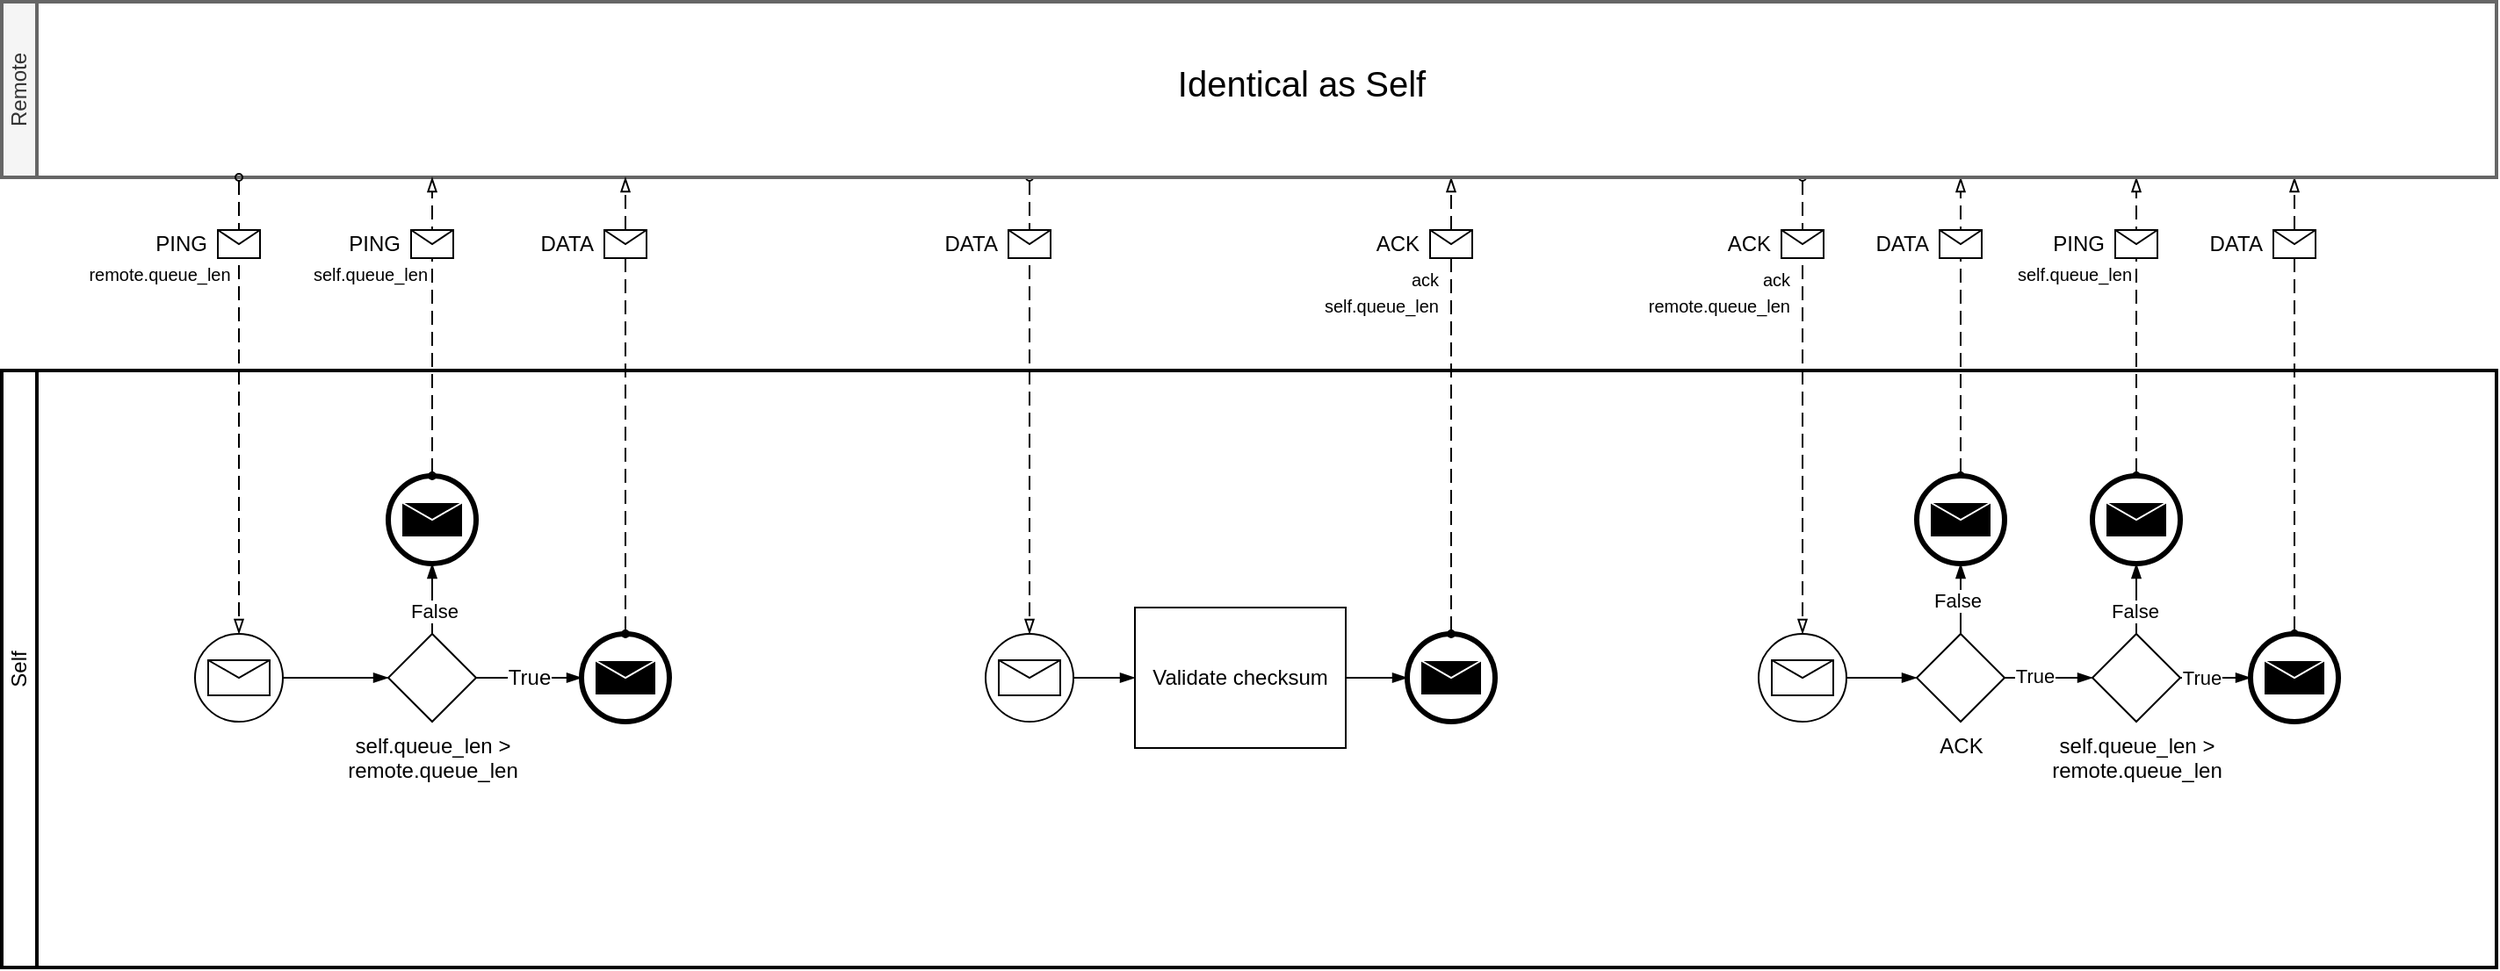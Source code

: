 <mxfile version="26.1.1">
  <diagram name="Page-1" id="wAn8pDLPocepP48V1Mxn">
    <mxGraphModel dx="2049" dy="1126" grid="1" gridSize="10" guides="1" tooltips="1" connect="1" arrows="1" fold="1" page="1" pageScale="1" pageWidth="827" pageHeight="1169" math="0" shadow="0">
      <root>
        <mxCell id="0" />
        <mxCell id="1" parent="0" />
        <mxCell id="WtBFHhi0PgVP8KBd7T6o-1" value="Self" style="swimlane;html=1;startSize=20;fontStyle=0;collapsible=0;horizontal=0;swimlaneLine=1;swimlaneFillColor=#ffffff;strokeWidth=2;whiteSpace=wrap;" vertex="1" parent="1">
          <mxGeometry x="60" y="340" width="1420" height="340" as="geometry" />
        </mxCell>
        <mxCell id="WtBFHhi0PgVP8KBd7T6o-32" value="" style="edgeStyle=elbowEdgeStyle;fontSize=12;html=1;endArrow=blockThin;endFill=1;rounded=0;" edge="1" parent="WtBFHhi0PgVP8KBd7T6o-1" source="WtBFHhi0PgVP8KBd7T6o-27" target="WtBFHhi0PgVP8KBd7T6o-31">
          <mxGeometry width="160" relative="1" as="geometry">
            <mxPoint x="540" y="90" as="sourcePoint" />
            <mxPoint x="700" y="90" as="targetPoint" />
          </mxGeometry>
        </mxCell>
        <mxCell id="WtBFHhi0PgVP8KBd7T6o-37" value="" style="edgeStyle=elbowEdgeStyle;fontSize=12;html=1;endArrow=blockThin;endFill=1;rounded=0;" edge="1" parent="WtBFHhi0PgVP8KBd7T6o-1" source="WtBFHhi0PgVP8KBd7T6o-31" target="WtBFHhi0PgVP8KBd7T6o-34">
          <mxGeometry width="160" relative="1" as="geometry">
            <mxPoint x="430" y="80" as="sourcePoint" />
            <mxPoint x="590" y="80" as="targetPoint" />
          </mxGeometry>
        </mxCell>
        <mxCell id="WtBFHhi0PgVP8KBd7T6o-48" value="" style="edgeStyle=elbowEdgeStyle;fontSize=12;html=1;endArrow=blockThin;endFill=1;rounded=0;entryX=0;entryY=0.5;entryDx=0;entryDy=0;entryPerimeter=0;" edge="1" parent="WtBFHhi0PgVP8KBd7T6o-1" source="WtBFHhi0PgVP8KBd7T6o-38" target="WtBFHhi0PgVP8KBd7T6o-41">
          <mxGeometry width="160" relative="1" as="geometry">
            <mxPoint x="900" y="60" as="sourcePoint" />
            <mxPoint x="1060" y="60" as="targetPoint" />
          </mxGeometry>
        </mxCell>
        <mxCell id="WtBFHhi0PgVP8KBd7T6o-50" value="" style="edgeStyle=elbowEdgeStyle;fontSize=12;html=1;endArrow=blockThin;endFill=1;rounded=0;exitX=0.5;exitY=0;exitDx=0;exitDy=0;exitPerimeter=0;" edge="1" parent="WtBFHhi0PgVP8KBd7T6o-1" source="WtBFHhi0PgVP8KBd7T6o-41" target="WtBFHhi0PgVP8KBd7T6o-42">
          <mxGeometry width="160" relative="1" as="geometry">
            <mxPoint x="900" y="60" as="sourcePoint" />
            <mxPoint x="1060" y="60" as="targetPoint" />
          </mxGeometry>
        </mxCell>
        <mxCell id="WtBFHhi0PgVP8KBd7T6o-61" value="False" style="edgeLabel;html=1;align=center;verticalAlign=middle;resizable=0;points=[];" vertex="1" connectable="0" parent="WtBFHhi0PgVP8KBd7T6o-50">
          <mxGeometry x="-0.033" y="2" relative="1" as="geometry">
            <mxPoint as="offset" />
          </mxGeometry>
        </mxCell>
        <mxCell id="WtBFHhi0PgVP8KBd7T6o-51" value="" style="edgeStyle=elbowEdgeStyle;fontSize=12;html=1;endArrow=blockThin;endFill=1;rounded=0;exitX=0.5;exitY=0;exitDx=0;exitDy=0;exitPerimeter=0;" edge="1" parent="WtBFHhi0PgVP8KBd7T6o-1" source="WtBFHhi0PgVP8KBd7T6o-43" target="WtBFHhi0PgVP8KBd7T6o-45">
          <mxGeometry width="160" relative="1" as="geometry">
            <mxPoint x="900" y="60" as="sourcePoint" />
            <mxPoint x="1060" y="60" as="targetPoint" />
          </mxGeometry>
        </mxCell>
        <mxCell id="WtBFHhi0PgVP8KBd7T6o-63" value="False" style="edgeLabel;html=1;align=center;verticalAlign=middle;resizable=0;points=[];" vertex="1" connectable="0" parent="WtBFHhi0PgVP8KBd7T6o-51">
          <mxGeometry x="-0.342" y="1" relative="1" as="geometry">
            <mxPoint as="offset" />
          </mxGeometry>
        </mxCell>
        <mxCell id="WtBFHhi0PgVP8KBd7T6o-52" value="" style="edgeStyle=elbowEdgeStyle;fontSize=12;html=1;endArrow=blockThin;endFill=1;rounded=0;exitX=1;exitY=0.5;exitDx=0;exitDy=0;exitPerimeter=0;elbow=horizontal;" edge="1" parent="WtBFHhi0PgVP8KBd7T6o-1" source="WtBFHhi0PgVP8KBd7T6o-43" target="WtBFHhi0PgVP8KBd7T6o-47">
          <mxGeometry width="160" relative="1" as="geometry">
            <mxPoint x="900" y="60" as="sourcePoint" />
            <mxPoint x="1060" y="60" as="targetPoint" />
          </mxGeometry>
        </mxCell>
        <mxCell id="WtBFHhi0PgVP8KBd7T6o-64" value="True" style="edgeLabel;html=1;align=center;verticalAlign=middle;resizable=0;points=[];" vertex="1" connectable="0" parent="WtBFHhi0PgVP8KBd7T6o-52">
          <mxGeometry x="-0.436" relative="1" as="geometry">
            <mxPoint as="offset" />
          </mxGeometry>
        </mxCell>
        <mxCell id="WtBFHhi0PgVP8KBd7T6o-28" value="" style="endArrow=blockThin;html=1;labelPosition=left;verticalLabelPosition=middle;align=right;verticalAlign=middle;dashed=1;dashPattern=8 4;endFill=0;startArrow=oval;startFill=0;endSize=6;startSize=4;rounded=0;" edge="1" parent="WtBFHhi0PgVP8KBd7T6o-1" target="WtBFHhi0PgVP8KBd7T6o-27">
          <mxGeometry relative="1" as="geometry">
            <mxPoint x="585" y="-110" as="sourcePoint" />
            <mxPoint x="640" y="130" as="targetPoint" />
          </mxGeometry>
        </mxCell>
        <mxCell id="WtBFHhi0PgVP8KBd7T6o-29" value="DATA" style="shape=message;html=1;outlineConnect=0;labelPosition=left;verticalLabelPosition=middle;align=right;verticalAlign=middle;spacingRight=5;labelBackgroundColor=#ffffff;" vertex="1" parent="WtBFHhi0PgVP8KBd7T6o-28">
          <mxGeometry width="24" height="16" relative="1" as="geometry">
            <mxPoint x="-12" y="-100" as="offset" />
          </mxGeometry>
        </mxCell>
        <mxCell id="WtBFHhi0PgVP8KBd7T6o-27" value="&lt;div&gt;&lt;br&gt;&lt;/div&gt;" style="points=[[0.145,0.145,0],[0.5,0,0],[0.855,0.145,0],[1,0.5,0],[0.855,0.855,0],[0.5,1,0],[0.145,0.855,0],[0,0.5,0]];shape=mxgraph.bpmn.event;html=1;verticalLabelPosition=bottom;labelBackgroundColor=#ffffff;verticalAlign=top;align=center;perimeter=ellipsePerimeter;outlineConnect=0;aspect=fixed;outline=standard;symbol=message;" vertex="1" parent="WtBFHhi0PgVP8KBd7T6o-1">
          <mxGeometry x="560" y="150" width="50" height="50" as="geometry" />
        </mxCell>
        <mxCell id="WtBFHhi0PgVP8KBd7T6o-31" value="Validate checksum" style="points=[[0.25,0,0],[0.5,0,0],[0.75,0,0],[1,0.25,0],[1,0.5,0],[1,0.75,0],[0.75,1,0],[0.5,1,0],[0.25,1,0],[0,0.75,0],[0,0.5,0],[0,0.25,0]];shape=mxgraph.bpmn.task2;whiteSpace=wrap;rectStyle=rounded;size=10;html=1;container=1;expand=0;collapsible=0;taskMarker=abstract;" vertex="1" parent="WtBFHhi0PgVP8KBd7T6o-1">
          <mxGeometry x="645" y="135" width="120" height="80" as="geometry" />
        </mxCell>
        <mxCell id="WtBFHhi0PgVP8KBd7T6o-34" value="" style="points=[[0.145,0.145,0],[0.5,0,0],[0.855,0.145,0],[1,0.5,0],[0.855,0.855,0],[0.5,1,0],[0.145,0.855,0],[0,0.5,0]];shape=mxgraph.bpmn.event;html=1;verticalLabelPosition=bottom;labelBackgroundColor=#ffffff;verticalAlign=top;align=center;perimeter=ellipsePerimeter;outlineConnect=0;aspect=fixed;outline=end;symbol=message;" vertex="1" parent="WtBFHhi0PgVP8KBd7T6o-1">
          <mxGeometry x="800" y="150" width="50" height="50" as="geometry" />
        </mxCell>
        <mxCell id="WtBFHhi0PgVP8KBd7T6o-35" value="" style="endArrow=blockThin;html=1;labelPosition=left;verticalLabelPosition=middle;align=right;verticalAlign=middle;dashed=1;dashPattern=8 4;endFill=0;startArrow=oval;startFill=0;endSize=6;startSize=4;rounded=0;" edge="1" parent="WtBFHhi0PgVP8KBd7T6o-1" source="WtBFHhi0PgVP8KBd7T6o-34">
          <mxGeometry relative="1" as="geometry">
            <mxPoint x="590" y="80" as="sourcePoint" />
            <mxPoint x="825" y="-110" as="targetPoint" />
          </mxGeometry>
        </mxCell>
        <mxCell id="WtBFHhi0PgVP8KBd7T6o-36" value="ACK" style="shape=message;html=1;outlineConnect=0;labelPosition=left;verticalLabelPosition=middle;align=right;verticalAlign=middle;spacingRight=5;labelBackgroundColor=#ffffff;" vertex="1" parent="WtBFHhi0PgVP8KBd7T6o-35">
          <mxGeometry width="24" height="16" relative="1" as="geometry">
            <mxPoint x="-12" y="-100" as="offset" />
          </mxGeometry>
        </mxCell>
        <mxCell id="WtBFHhi0PgVP8KBd7T6o-39" value="" style="endArrow=blockThin;html=1;labelPosition=left;verticalLabelPosition=middle;align=right;verticalAlign=middle;dashed=1;dashPattern=8 4;endFill=0;startArrow=oval;startFill=0;endSize=6;startSize=4;rounded=0;" edge="1" parent="WtBFHhi0PgVP8KBd7T6o-1" target="WtBFHhi0PgVP8KBd7T6o-38">
          <mxGeometry relative="1" as="geometry">
            <mxPoint x="1025" y="-110" as="sourcePoint" />
            <mxPoint x="1070" y="140" as="targetPoint" />
          </mxGeometry>
        </mxCell>
        <mxCell id="WtBFHhi0PgVP8KBd7T6o-40" value="ACK" style="shape=message;html=1;outlineConnect=0;labelPosition=left;verticalLabelPosition=middle;align=right;verticalAlign=middle;spacingRight=5;labelBackgroundColor=#ffffff;" vertex="1" parent="WtBFHhi0PgVP8KBd7T6o-39">
          <mxGeometry width="24" height="16" relative="1" as="geometry">
            <mxPoint x="-12" y="-100" as="offset" />
          </mxGeometry>
        </mxCell>
        <mxCell id="WtBFHhi0PgVP8KBd7T6o-57" value="" style="endArrow=blockThin;html=1;labelPosition=left;verticalLabelPosition=middle;align=right;verticalAlign=middle;dashed=1;dashPattern=8 4;endFill=0;startArrow=oval;startFill=0;endSize=6;startSize=4;rounded=0;" edge="1" parent="WtBFHhi0PgVP8KBd7T6o-1" source="WtBFHhi0PgVP8KBd7T6o-42">
          <mxGeometry relative="1" as="geometry">
            <mxPoint x="1070" y="110" as="sourcePoint" />
            <mxPoint x="1115" y="-110" as="targetPoint" />
          </mxGeometry>
        </mxCell>
        <mxCell id="WtBFHhi0PgVP8KBd7T6o-58" value="DATA" style="shape=message;html=1;outlineConnect=0;labelPosition=left;verticalLabelPosition=middle;align=right;verticalAlign=middle;spacingRight=5;labelBackgroundColor=#ffffff;" vertex="1" parent="WtBFHhi0PgVP8KBd7T6o-57">
          <mxGeometry width="24" height="16" relative="1" as="geometry">
            <mxPoint x="-12" y="-55" as="offset" />
          </mxGeometry>
        </mxCell>
        <mxCell id="WtBFHhi0PgVP8KBd7T6o-53" value="" style="endArrow=blockThin;html=1;labelPosition=left;verticalLabelPosition=middle;align=right;verticalAlign=middle;dashed=1;dashPattern=8 4;endFill=0;startArrow=oval;startFill=0;endSize=6;startSize=4;rounded=0;" edge="1" parent="WtBFHhi0PgVP8KBd7T6o-1" source="WtBFHhi0PgVP8KBd7T6o-45">
          <mxGeometry relative="1" as="geometry">
            <mxPoint x="1250" y="20" as="sourcePoint" />
            <mxPoint x="1215" y="-110" as="targetPoint" />
          </mxGeometry>
        </mxCell>
        <mxCell id="WtBFHhi0PgVP8KBd7T6o-54" value="PING" style="shape=message;html=1;outlineConnect=0;labelPosition=left;verticalLabelPosition=middle;align=right;verticalAlign=middle;spacingRight=5;labelBackgroundColor=#ffffff;" vertex="1" parent="WtBFHhi0PgVP8KBd7T6o-53">
          <mxGeometry width="24" height="16" relative="1" as="geometry">
            <mxPoint x="-12" y="-55" as="offset" />
          </mxGeometry>
        </mxCell>
        <mxCell id="WtBFHhi0PgVP8KBd7T6o-55" value="" style="endArrow=blockThin;html=1;labelPosition=left;verticalLabelPosition=middle;align=right;verticalAlign=middle;dashed=1;dashPattern=8 4;endFill=0;startArrow=oval;startFill=0;endSize=6;startSize=4;rounded=0;" edge="1" parent="WtBFHhi0PgVP8KBd7T6o-1" source="WtBFHhi0PgVP8KBd7T6o-47">
          <mxGeometry relative="1" as="geometry">
            <mxPoint x="1390" y="120" as="sourcePoint" />
            <mxPoint x="1305" y="-110" as="targetPoint" />
          </mxGeometry>
        </mxCell>
        <mxCell id="WtBFHhi0PgVP8KBd7T6o-56" value="DATA" style="shape=message;html=1;outlineConnect=0;labelPosition=left;verticalLabelPosition=middle;align=right;verticalAlign=middle;spacingRight=5;labelBackgroundColor=#ffffff;" vertex="1" parent="WtBFHhi0PgVP8KBd7T6o-55">
          <mxGeometry width="24" height="16" relative="1" as="geometry">
            <mxPoint x="-12" y="-100" as="offset" />
          </mxGeometry>
        </mxCell>
        <mxCell id="WtBFHhi0PgVP8KBd7T6o-38" value="&lt;div&gt;&lt;br&gt;&lt;/div&gt;" style="points=[[0.145,0.145,0],[0.5,0,0],[0.855,0.145,0],[1,0.5,0],[0.855,0.855,0],[0.5,1,0],[0.145,0.855,0],[0,0.5,0]];shape=mxgraph.bpmn.event;html=1;verticalLabelPosition=bottom;labelBackgroundColor=#ffffff;verticalAlign=top;align=center;perimeter=ellipsePerimeter;outlineConnect=0;aspect=fixed;outline=standard;symbol=message;" vertex="1" parent="WtBFHhi0PgVP8KBd7T6o-1">
          <mxGeometry x="1000" y="150" width="50" height="50" as="geometry" />
        </mxCell>
        <mxCell id="WtBFHhi0PgVP8KBd7T6o-47" value="" style="points=[[0.145,0.145,0],[0.5,0,0],[0.855,0.145,0],[1,0.5,0],[0.855,0.855,0],[0.5,1,0],[0.145,0.855,0],[0,0.5,0]];shape=mxgraph.bpmn.event;html=1;verticalLabelPosition=bottom;labelBackgroundColor=#ffffff;verticalAlign=top;align=center;perimeter=ellipsePerimeter;outlineConnect=0;aspect=fixed;outline=end;symbol=message;" vertex="1" parent="WtBFHhi0PgVP8KBd7T6o-1">
          <mxGeometry x="1280" y="150" width="50" height="50" as="geometry" />
        </mxCell>
        <mxCell id="WtBFHhi0PgVP8KBd7T6o-41" value="ACK" style="points=[[0.25,0.25,0],[0.5,0,0],[0.75,0.25,0],[1,0.5,0],[0.75,0.75,0],[0.5,1,0],[0.25,0.75,0],[0,0.5,0]];shape=mxgraph.bpmn.gateway2;html=1;verticalLabelPosition=bottom;labelBackgroundColor=#ffffff;verticalAlign=top;align=center;perimeter=rhombusPerimeter;outlineConnect=0;outline=none;symbol=none;" vertex="1" parent="WtBFHhi0PgVP8KBd7T6o-1">
          <mxGeometry x="1090" y="150" width="50" height="50" as="geometry" />
        </mxCell>
        <mxCell id="WtBFHhi0PgVP8KBd7T6o-43" value="self.queue_&lt;span style=&quot;color: light-dark(rgb(0, 0, 0), rgb(255, 255, 255)); background-color: light-dark(rgb(255, 255, 255), rgb(18, 18, 18));&quot;&gt;len&amp;nbsp;&lt;/span&gt;&lt;span style=&quot;color: light-dark(rgb(0, 0, 0), rgb(255, 255, 255)); background-color: light-dark(rgb(255, 255, 255), rgb(18, 18, 18));&quot;&gt;&amp;gt;&lt;/span&gt;&lt;div&gt;&lt;span style=&quot;background-color: light-dark(rgb(255, 255, 255), rgb(18, 18, 18)); color: light-dark(rgb(0, 0, 0), rgb(255, 255, 255));&quot;&gt;remote.queue_len&lt;/span&gt;&lt;/div&gt;" style="points=[[0.25,0.25,0],[0.5,0,0],[0.75,0.25,0],[1,0.5,0],[0.75,0.75,0],[0.5,1,0],[0.25,0.75,0],[0,0.5,0]];shape=mxgraph.bpmn.gateway2;html=1;verticalLabelPosition=bottom;labelBackgroundColor=#ffffff;verticalAlign=top;align=center;perimeter=rhombusPerimeter;outlineConnect=0;outline=none;symbol=none;" vertex="1" parent="WtBFHhi0PgVP8KBd7T6o-1">
          <mxGeometry x="1190" y="150" width="50" height="50" as="geometry" />
        </mxCell>
        <mxCell id="WtBFHhi0PgVP8KBd7T6o-42" value="" style="points=[[0.145,0.145,0],[0.5,0,0],[0.855,0.145,0],[1,0.5,0],[0.855,0.855,0],[0.5,1,0],[0.145,0.855,0],[0,0.5,0]];shape=mxgraph.bpmn.event;html=1;verticalLabelPosition=bottom;labelBackgroundColor=#ffffff;verticalAlign=top;align=center;perimeter=ellipsePerimeter;outlineConnect=0;aspect=fixed;outline=end;symbol=message;" vertex="1" parent="WtBFHhi0PgVP8KBd7T6o-1">
          <mxGeometry x="1090" y="60" width="50" height="50" as="geometry" />
        </mxCell>
        <mxCell id="WtBFHhi0PgVP8KBd7T6o-45" value="" style="points=[[0.145,0.145,0],[0.5,0,0],[0.855,0.145,0],[1,0.5,0],[0.855,0.855,0],[0.5,1,0],[0.145,0.855,0],[0,0.5,0]];shape=mxgraph.bpmn.event;html=1;verticalLabelPosition=bottom;labelBackgroundColor=#ffffff;verticalAlign=top;align=center;perimeter=ellipsePerimeter;outlineConnect=0;aspect=fixed;outline=end;symbol=message;" vertex="1" parent="WtBFHhi0PgVP8KBd7T6o-1">
          <mxGeometry x="1190" y="60" width="50" height="50" as="geometry" />
        </mxCell>
        <mxCell id="WtBFHhi0PgVP8KBd7T6o-3" value="&lt;div&gt;&lt;br&gt;&lt;/div&gt;" style="points=[[0.145,0.145,0],[0.5,0,0],[0.855,0.145,0],[1,0.5,0],[0.855,0.855,0],[0.5,1,0],[0.145,0.855,0],[0,0.5,0]];shape=mxgraph.bpmn.event;html=1;verticalLabelPosition=bottom;labelBackgroundColor=#ffffff;verticalAlign=top;align=center;perimeter=ellipsePerimeter;outlineConnect=0;aspect=fixed;outline=standard;symbol=message;" vertex="1" parent="WtBFHhi0PgVP8KBd7T6o-1">
          <mxGeometry x="110" y="150" width="50" height="50" as="geometry" />
        </mxCell>
        <mxCell id="WtBFHhi0PgVP8KBd7T6o-8" value="self.queue_&lt;span style=&quot;background-color: light-dark(rgb(255, 255, 255), rgb(18, 18, 18)); color: light-dark(rgb(0, 0, 0), rgb(255, 255, 255));&quot;&gt;len&amp;nbsp;&lt;/span&gt;&lt;span style=&quot;color: light-dark(rgb(0, 0, 0), rgb(255, 255, 255)); background-color: light-dark(rgb(255, 255, 255), rgb(18, 18, 18));&quot;&gt;&amp;gt;&lt;/span&gt;&lt;div&gt;&lt;div&gt;&lt;span style=&quot;background-color: light-dark(rgb(255, 255, 255), rgb(18, 18, 18)); color: light-dark(rgb(0, 0, 0), rgb(255, 255, 255));&quot;&gt;remote.queue_len&lt;/span&gt;&lt;/div&gt;&lt;/div&gt;" style="points=[[0.25,0.25,0],[0.5,0,0],[0.75,0.25,0],[1,0.5,0],[0.75,0.75,0],[0.5,1,0],[0.25,0.75,0],[0,0.5,0]];shape=mxgraph.bpmn.gateway2;html=1;verticalLabelPosition=bottom;labelBackgroundColor=#ffffff;verticalAlign=top;align=center;perimeter=rhombusPerimeter;outlineConnect=0;outline=none;symbol=none;" vertex="1" parent="WtBFHhi0PgVP8KBd7T6o-1">
          <mxGeometry x="220" y="150" width="50" height="50" as="geometry" />
        </mxCell>
        <mxCell id="WtBFHhi0PgVP8KBd7T6o-13" value="" style="points=[[0.145,0.145,0],[0.5,0,0],[0.855,0.145,0],[1,0.5,0],[0.855,0.855,0],[0.5,1,0],[0.145,0.855,0],[0,0.5,0]];shape=mxgraph.bpmn.event;html=1;verticalLabelPosition=bottom;labelBackgroundColor=#ffffff;verticalAlign=top;align=center;perimeter=ellipsePerimeter;outlineConnect=0;aspect=fixed;outline=end;symbol=message;" vertex="1" parent="WtBFHhi0PgVP8KBd7T6o-1">
          <mxGeometry x="220" y="60" width="50" height="50" as="geometry" />
        </mxCell>
        <mxCell id="WtBFHhi0PgVP8KBd7T6o-16" value="" style="points=[[0.145,0.145,0],[0.5,0,0],[0.855,0.145,0],[1,0.5,0],[0.855,0.855,0],[0.5,1,0],[0.145,0.855,0],[0,0.5,0]];shape=mxgraph.bpmn.event;html=1;verticalLabelPosition=bottom;labelBackgroundColor=#ffffff;verticalAlign=top;align=center;perimeter=ellipsePerimeter;outlineConnect=0;aspect=fixed;outline=end;symbol=message;" vertex="1" parent="WtBFHhi0PgVP8KBd7T6o-1">
          <mxGeometry x="330" y="150" width="50" height="50" as="geometry" />
        </mxCell>
        <mxCell id="WtBFHhi0PgVP8KBd7T6o-11" value="" style="edgeStyle=elbowEdgeStyle;fontSize=12;html=1;endArrow=blockThin;endFill=1;rounded=0;entryX=0;entryY=0.5;entryDx=0;entryDy=0;entryPerimeter=0;" edge="1" parent="WtBFHhi0PgVP8KBd7T6o-1" source="WtBFHhi0PgVP8KBd7T6o-3" target="WtBFHhi0PgVP8KBd7T6o-8">
          <mxGeometry width="160" relative="1" as="geometry">
            <mxPoint x="160" y="100" as="sourcePoint" />
            <mxPoint x="200" y="135" as="targetPoint" />
          </mxGeometry>
        </mxCell>
        <mxCell id="WtBFHhi0PgVP8KBd7T6o-19" value="" style="edgeStyle=elbowEdgeStyle;fontSize=12;html=1;endArrow=blockThin;endFill=1;rounded=0;exitX=0.5;exitY=0;exitDx=0;exitDy=0;exitPerimeter=0;" edge="1" parent="WtBFHhi0PgVP8KBd7T6o-1" source="WtBFHhi0PgVP8KBd7T6o-8" target="WtBFHhi0PgVP8KBd7T6o-13">
          <mxGeometry width="160" relative="1" as="geometry">
            <mxPoint x="160" y="100" as="sourcePoint" />
            <mxPoint x="320" y="100" as="targetPoint" />
          </mxGeometry>
        </mxCell>
        <mxCell id="WtBFHhi0PgVP8KBd7T6o-20" value="False" style="edgeLabel;html=1;align=center;verticalAlign=middle;resizable=0;points=[];" vertex="1" connectable="0" parent="WtBFHhi0PgVP8KBd7T6o-19">
          <mxGeometry x="-0.343" y="-1" relative="1" as="geometry">
            <mxPoint as="offset" />
          </mxGeometry>
        </mxCell>
        <mxCell id="WtBFHhi0PgVP8KBd7T6o-17" value="True" style="edgeStyle=elbowEdgeStyle;fontSize=12;html=1;endArrow=blockThin;endFill=1;rounded=0;exitX=1;exitY=0.5;exitDx=0;exitDy=0;exitPerimeter=0;elbow=vertical;" edge="1" parent="WtBFHhi0PgVP8KBd7T6o-1" source="WtBFHhi0PgVP8KBd7T6o-8" target="WtBFHhi0PgVP8KBd7T6o-16">
          <mxGeometry width="160" relative="1" as="geometry">
            <mxPoint x="160" y="100" as="sourcePoint" />
            <mxPoint x="320" y="100" as="targetPoint" />
          </mxGeometry>
        </mxCell>
        <mxCell id="WtBFHhi0PgVP8KBd7T6o-49" value="" style="edgeStyle=elbowEdgeStyle;fontSize=12;html=1;endArrow=blockThin;endFill=1;rounded=0;exitX=1;exitY=0.5;exitDx=0;exitDy=0;exitPerimeter=0;entryX=0;entryY=0.5;entryDx=0;entryDy=0;entryPerimeter=0;" edge="1" parent="WtBFHhi0PgVP8KBd7T6o-1" source="WtBFHhi0PgVP8KBd7T6o-41" target="WtBFHhi0PgVP8KBd7T6o-43">
          <mxGeometry width="160" relative="1" as="geometry">
            <mxPoint x="900" y="60" as="sourcePoint" />
            <mxPoint x="950" y="135" as="targetPoint" />
          </mxGeometry>
        </mxCell>
        <mxCell id="WtBFHhi0PgVP8KBd7T6o-62" value="True" style="edgeLabel;html=1;align=center;verticalAlign=middle;resizable=0;points=[];" vertex="1" connectable="0" parent="WtBFHhi0PgVP8KBd7T6o-49">
          <mxGeometry x="-0.339" y="1" relative="1" as="geometry">
            <mxPoint as="offset" />
          </mxGeometry>
        </mxCell>
        <mxCell id="WtBFHhi0PgVP8KBd7T6o-2" value="Remote" style="swimlane;html=1;startSize=20;fontStyle=0;collapsible=0;horizontal=0;swimlaneLine=1;swimlaneFillColor=#ffffff;strokeWidth=2;whiteSpace=wrap;fillColor=#f5f5f5;fontColor=#333333;strokeColor=#666666;" vertex="1" parent="1">
          <mxGeometry x="60" y="130" width="1420" height="100" as="geometry" />
        </mxCell>
        <mxCell id="WtBFHhi0PgVP8KBd7T6o-60" value="&lt;font style=&quot;font-size: 20px;&quot;&gt;Identical as Self&lt;/font&gt;" style="text;html=1;align=center;verticalAlign=middle;whiteSpace=wrap;rounded=0;fontSize=26;" vertex="1" parent="WtBFHhi0PgVP8KBd7T6o-2">
          <mxGeometry x="490" y="30" width="500" height="30" as="geometry" />
        </mxCell>
        <mxCell id="WtBFHhi0PgVP8KBd7T6o-9" value="" style="endArrow=blockThin;html=1;labelPosition=left;verticalLabelPosition=middle;align=right;verticalAlign=middle;dashed=1;dashPattern=8 4;endFill=0;startArrow=oval;startFill=0;endSize=6;startSize=4;rounded=0;" edge="1" parent="1" target="WtBFHhi0PgVP8KBd7T6o-3">
          <mxGeometry relative="1" as="geometry">
            <mxPoint x="195" y="230" as="sourcePoint" />
            <mxPoint x="580" y="310" as="targetPoint" />
          </mxGeometry>
        </mxCell>
        <mxCell id="WtBFHhi0PgVP8KBd7T6o-10" value="PING" style="shape=message;html=1;outlineConnect=0;labelPosition=left;verticalLabelPosition=middle;align=right;verticalAlign=middle;spacingRight=5;labelBackgroundColor=#ffffff;" vertex="1" parent="WtBFHhi0PgVP8KBd7T6o-9">
          <mxGeometry width="24" height="16" relative="1" as="geometry">
            <mxPoint x="-12" y="-100" as="offset" />
          </mxGeometry>
        </mxCell>
        <mxCell id="WtBFHhi0PgVP8KBd7T6o-25" value="" style="endArrow=blockThin;html=1;labelPosition=left;verticalLabelPosition=middle;align=right;verticalAlign=middle;dashed=1;dashPattern=8 4;endFill=0;startArrow=oval;startFill=0;endSize=6;startSize=4;rounded=0;" edge="1" parent="1" source="WtBFHhi0PgVP8KBd7T6o-13">
          <mxGeometry relative="1" as="geometry">
            <mxPoint x="215" y="250" as="sourcePoint" />
            <mxPoint x="305" y="230" as="targetPoint" />
          </mxGeometry>
        </mxCell>
        <mxCell id="WtBFHhi0PgVP8KBd7T6o-26" value="PING" style="shape=message;html=1;outlineConnect=0;labelPosition=left;verticalLabelPosition=middle;align=right;verticalAlign=middle;spacingRight=5;labelBackgroundColor=#ffffff;" vertex="1" parent="WtBFHhi0PgVP8KBd7T6o-25">
          <mxGeometry width="24" height="16" relative="1" as="geometry">
            <mxPoint x="-12" y="-55" as="offset" />
          </mxGeometry>
        </mxCell>
        <mxCell id="WtBFHhi0PgVP8KBd7T6o-23" value="" style="endArrow=blockThin;html=1;labelPosition=left;verticalLabelPosition=middle;align=right;verticalAlign=middle;dashed=1;dashPattern=8 4;endFill=0;startArrow=oval;startFill=0;endSize=6;startSize=4;rounded=0;" edge="1" parent="1" source="WtBFHhi0PgVP8KBd7T6o-16">
          <mxGeometry relative="1" as="geometry">
            <mxPoint x="205" y="240" as="sourcePoint" />
            <mxPoint x="415" y="230" as="targetPoint" />
          </mxGeometry>
        </mxCell>
        <mxCell id="WtBFHhi0PgVP8KBd7T6o-24" value="DATA" style="shape=message;html=1;outlineConnect=0;labelPosition=left;verticalLabelPosition=middle;align=right;verticalAlign=middle;spacingRight=5;labelBackgroundColor=#ffffff;" vertex="1" parent="WtBFHhi0PgVP8KBd7T6o-23">
          <mxGeometry width="24" height="16" relative="1" as="geometry">
            <mxPoint x="-12" y="-100" as="offset" />
          </mxGeometry>
        </mxCell>
        <mxCell id="WtBFHhi0PgVP8KBd7T6o-67" value="&lt;font style=&quot;font-size: 10px;&quot;&gt;remote.queue_len&lt;/font&gt;" style="text;html=1;align=center;verticalAlign=middle;whiteSpace=wrap;rounded=0;" vertex="1" parent="1">
          <mxGeometry x="120" y="270" width="60" height="30" as="geometry" />
        </mxCell>
        <mxCell id="WtBFHhi0PgVP8KBd7T6o-68" value="&lt;font style=&quot;font-size: 10px;&quot;&gt;self.queue_len&lt;/font&gt;" style="text;html=1;align=center;verticalAlign=middle;whiteSpace=wrap;rounded=0;" vertex="1" parent="1">
          <mxGeometry x="240" y="270" width="60" height="30" as="geometry" />
        </mxCell>
        <mxCell id="WtBFHhi0PgVP8KBd7T6o-69" value="&lt;div style=&quot;&quot;&gt;&lt;font style=&quot;font-size: 10px;&quot;&gt;ack&lt;/font&gt;&lt;/div&gt;&lt;font style=&quot;font-size: 10px;&quot;&gt;self.queue_len&lt;/font&gt;" style="text;html=1;align=right;verticalAlign=middle;whiteSpace=wrap;rounded=0;" vertex="1" parent="1">
          <mxGeometry x="820" y="280" width="60" height="30" as="geometry" />
        </mxCell>
        <mxCell id="WtBFHhi0PgVP8KBd7T6o-71" value="&lt;div style=&quot;&quot;&gt;&lt;font style=&quot;font-size: 10px;&quot;&gt;ack&lt;/font&gt;&lt;/div&gt;&lt;font style=&quot;font-size: 10px;&quot;&gt;remote&lt;/font&gt;&lt;span style=&quot;font-size: 10px; background-color: transparent; color: light-dark(rgb(0, 0, 0), rgb(255, 255, 255));&quot;&gt;.queue_len&lt;/span&gt;" style="text;html=1;align=right;verticalAlign=middle;whiteSpace=wrap;rounded=0;" vertex="1" parent="1">
          <mxGeometry x="1020" y="280" width="60" height="30" as="geometry" />
        </mxCell>
        <mxCell id="WtBFHhi0PgVP8KBd7T6o-72" value="&lt;font style=&quot;font-size: 10px;&quot;&gt;self.queue_len&lt;/font&gt;" style="text;html=1;align=center;verticalAlign=middle;whiteSpace=wrap;rounded=0;" vertex="1" parent="1">
          <mxGeometry x="1210" y="270" width="60" height="30" as="geometry" />
        </mxCell>
      </root>
    </mxGraphModel>
  </diagram>
</mxfile>
